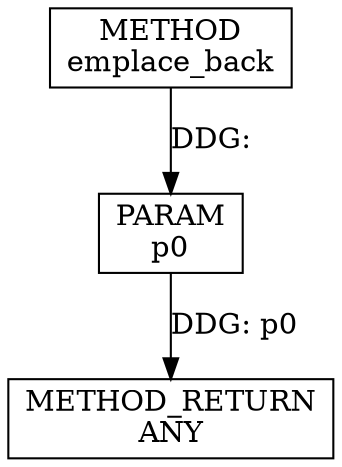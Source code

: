 digraph "emplace_back" {  
node [shape="rect"];  
"111669149713" [label = <METHOD<BR/>emplace_back> ]
"128849018897" [label = <METHOD_RETURN<BR/>ANY> ]
"115964117012" [label = <PARAM<BR/>p0> ]
  "115964117012" -> "128849018897"  [ label = "DDG: p0"] 
  "111669149713" -> "115964117012"  [ label = "DDG: "] 
}
